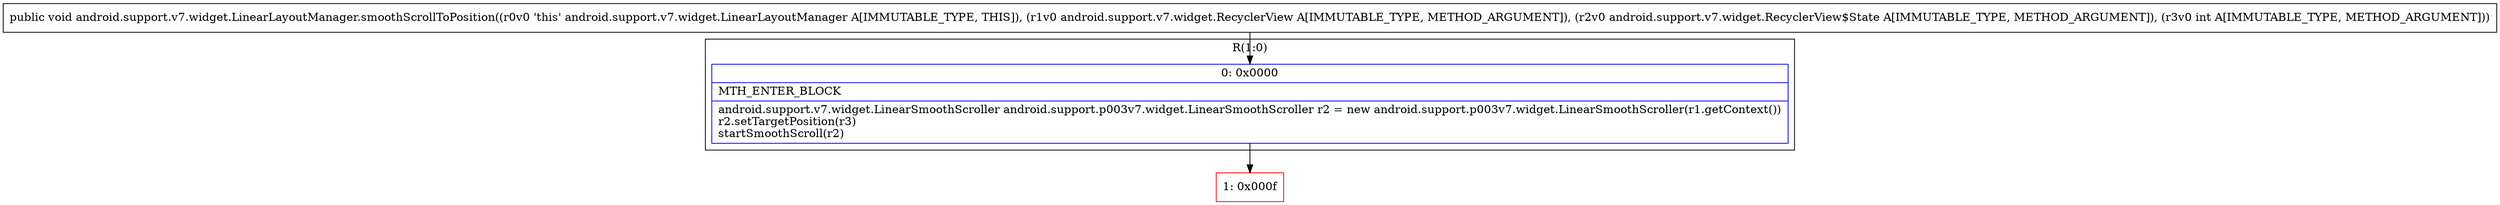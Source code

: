digraph "CFG forandroid.support.v7.widget.LinearLayoutManager.smoothScrollToPosition(Landroid\/support\/v7\/widget\/RecyclerView;Landroid\/support\/v7\/widget\/RecyclerView$State;I)V" {
subgraph cluster_Region_344290327 {
label = "R(1:0)";
node [shape=record,color=blue];
Node_0 [shape=record,label="{0\:\ 0x0000|MTH_ENTER_BLOCK\l|android.support.v7.widget.LinearSmoothScroller android.support.p003v7.widget.LinearSmoothScroller r2 = new android.support.p003v7.widget.LinearSmoothScroller(r1.getContext())\lr2.setTargetPosition(r3)\lstartSmoothScroll(r2)\l}"];
}
Node_1 [shape=record,color=red,label="{1\:\ 0x000f}"];
MethodNode[shape=record,label="{public void android.support.v7.widget.LinearLayoutManager.smoothScrollToPosition((r0v0 'this' android.support.v7.widget.LinearLayoutManager A[IMMUTABLE_TYPE, THIS]), (r1v0 android.support.v7.widget.RecyclerView A[IMMUTABLE_TYPE, METHOD_ARGUMENT]), (r2v0 android.support.v7.widget.RecyclerView$State A[IMMUTABLE_TYPE, METHOD_ARGUMENT]), (r3v0 int A[IMMUTABLE_TYPE, METHOD_ARGUMENT])) }"];
MethodNode -> Node_0;
Node_0 -> Node_1;
}

